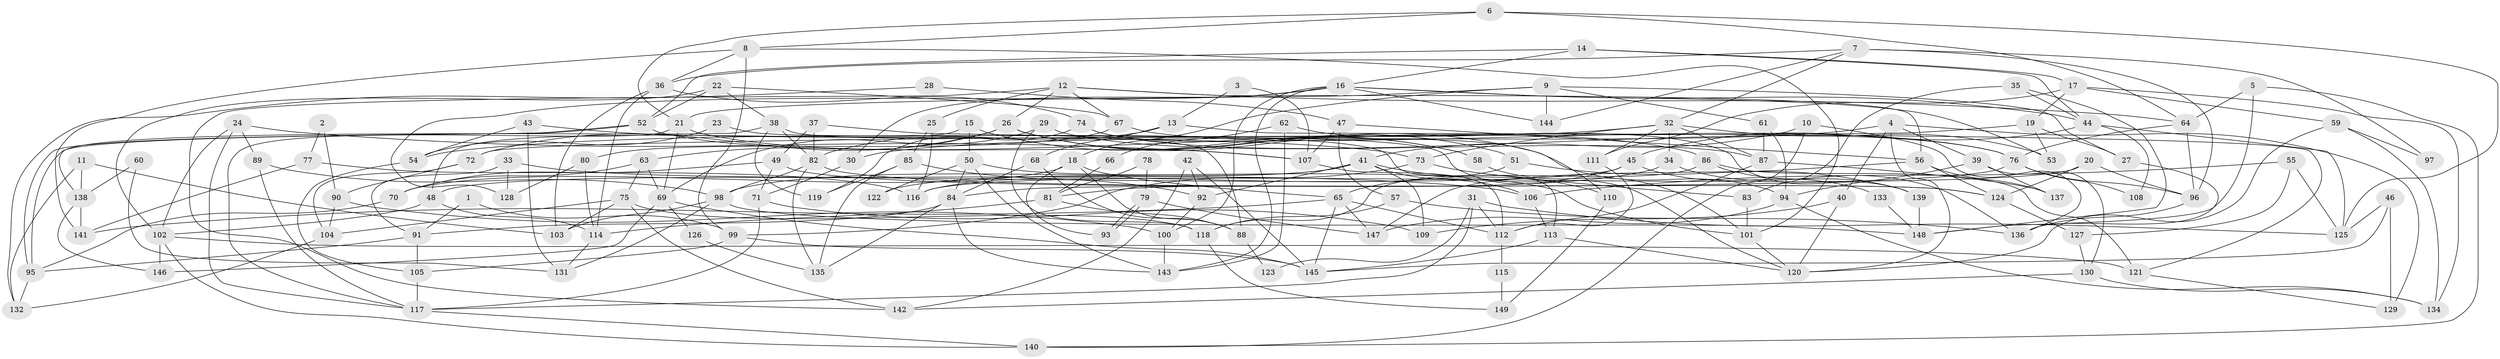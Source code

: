 // coarse degree distribution, {9: 0.009523809523809525, 4: 0.21904761904761905, 5: 0.23809523809523808, 7: 0.06666666666666667, 3: 0.14285714285714285, 2: 0.09523809523809523, 6: 0.19047619047619047, 8: 0.0380952380952381}
// Generated by graph-tools (version 1.1) at 2025/37/03/04/25 23:37:11]
// undirected, 149 vertices, 298 edges
graph export_dot {
  node [color=gray90,style=filled];
  1;
  2;
  3;
  4;
  5;
  6;
  7;
  8;
  9;
  10;
  11;
  12;
  13;
  14;
  15;
  16;
  17;
  18;
  19;
  20;
  21;
  22;
  23;
  24;
  25;
  26;
  27;
  28;
  29;
  30;
  31;
  32;
  33;
  34;
  35;
  36;
  37;
  38;
  39;
  40;
  41;
  42;
  43;
  44;
  45;
  46;
  47;
  48;
  49;
  50;
  51;
  52;
  53;
  54;
  55;
  56;
  57;
  58;
  59;
  60;
  61;
  62;
  63;
  64;
  65;
  66;
  67;
  68;
  69;
  70;
  71;
  72;
  73;
  74;
  75;
  76;
  77;
  78;
  79;
  80;
  81;
  82;
  83;
  84;
  85;
  86;
  87;
  88;
  89;
  90;
  91;
  92;
  93;
  94;
  95;
  96;
  97;
  98;
  99;
  100;
  101;
  102;
  103;
  104;
  105;
  106;
  107;
  108;
  109;
  110;
  111;
  112;
  113;
  114;
  115;
  116;
  117;
  118;
  119;
  120;
  121;
  122;
  123;
  124;
  125;
  126;
  127;
  128;
  129;
  130;
  131;
  132;
  133;
  134;
  135;
  136;
  137;
  138;
  139;
  140;
  141;
  142;
  143;
  144;
  145;
  146;
  147;
  148;
  149;
  1 -- 99;
  1 -- 91;
  2 -- 77;
  2 -- 90;
  3 -- 107;
  3 -- 13;
  4 -- 39;
  4 -- 30;
  4 -- 40;
  4 -- 120;
  4 -- 129;
  5 -- 148;
  5 -- 64;
  5 -- 140;
  6 -- 8;
  6 -- 21;
  6 -- 64;
  6 -- 125;
  7 -- 144;
  7 -- 32;
  7 -- 36;
  7 -- 96;
  7 -- 97;
  8 -- 99;
  8 -- 101;
  8 -- 36;
  8 -- 141;
  9 -- 27;
  9 -- 21;
  9 -- 18;
  9 -- 61;
  9 -- 144;
  10 -- 136;
  10 -- 41;
  10 -- 140;
  11 -- 132;
  11 -- 138;
  11 -- 103;
  12 -- 142;
  12 -- 26;
  12 -- 25;
  12 -- 56;
  12 -- 64;
  12 -- 67;
  13 -- 82;
  13 -- 121;
  13 -- 68;
  14 -- 52;
  14 -- 44;
  14 -- 16;
  14 -- 17;
  15 -- 58;
  15 -- 50;
  15 -- 48;
  16 -- 44;
  16 -- 30;
  16 -- 53;
  16 -- 100;
  16 -- 128;
  16 -- 143;
  16 -- 144;
  17 -- 19;
  17 -- 59;
  17 -- 111;
  17 -- 134;
  18 -- 88;
  18 -- 65;
  18 -- 70;
  18 -- 93;
  19 -- 72;
  19 -- 53;
  19 -- 27;
  20 -- 124;
  20 -- 96;
  20 -- 116;
  21 -- 117;
  21 -- 69;
  21 -- 86;
  22 -- 52;
  22 -- 67;
  22 -- 38;
  22 -- 102;
  23 -- 113;
  23 -- 54;
  24 -- 117;
  24 -- 102;
  24 -- 89;
  24 -- 107;
  25 -- 85;
  25 -- 116;
  26 -- 63;
  26 -- 94;
  26 -- 51;
  26 -- 58;
  26 -- 72;
  27 -- 136;
  28 -- 47;
  28 -- 132;
  29 -- 118;
  29 -- 87;
  29 -- 69;
  30 -- 71;
  31 -- 125;
  31 -- 117;
  31 -- 112;
  31 -- 123;
  32 -- 111;
  32 -- 73;
  32 -- 34;
  32 -- 53;
  32 -- 54;
  32 -- 87;
  33 -- 128;
  33 -- 91;
  33 -- 106;
  34 -- 81;
  34 -- 136;
  35 -- 148;
  35 -- 83;
  35 -- 44;
  36 -- 74;
  36 -- 103;
  36 -- 114;
  37 -- 82;
  37 -- 49;
  37 -- 88;
  38 -- 138;
  38 -- 82;
  38 -- 119;
  38 -- 120;
  39 -- 130;
  39 -- 94;
  39 -- 137;
  40 -- 120;
  40 -- 109;
  41 -- 109;
  41 -- 106;
  41 -- 92;
  41 -- 98;
  41 -- 110;
  41 -- 122;
  42 -- 92;
  42 -- 145;
  42 -- 142;
  43 -- 131;
  43 -- 54;
  43 -- 73;
  44 -- 45;
  44 -- 108;
  44 -- 125;
  45 -- 65;
  45 -- 48;
  45 -- 133;
  46 -- 129;
  46 -- 125;
  46 -- 145;
  47 -- 56;
  47 -- 107;
  47 -- 57;
  48 -- 102;
  48 -- 114;
  49 -- 70;
  49 -- 124;
  49 -- 71;
  50 -- 143;
  50 -- 84;
  50 -- 101;
  50 -- 122;
  51 -- 116;
  51 -- 139;
  52 -- 107;
  52 -- 95;
  52 -- 95;
  54 -- 105;
  55 -- 106;
  55 -- 125;
  55 -- 127;
  56 -- 137;
  56 -- 124;
  56 -- 147;
  57 -- 136;
  57 -- 118;
  58 -- 101;
  59 -- 120;
  59 -- 97;
  59 -- 134;
  60 -- 138;
  60 -- 131;
  61 -- 94;
  61 -- 87;
  62 -- 139;
  62 -- 143;
  62 -- 66;
  63 -- 75;
  63 -- 69;
  63 -- 70;
  64 -- 76;
  64 -- 96;
  65 -- 112;
  65 -- 141;
  65 -- 145;
  65 -- 147;
  66 -- 81;
  67 -- 76;
  67 -- 80;
  68 -- 84;
  68 -- 88;
  69 -- 145;
  69 -- 126;
  69 -- 146;
  70 -- 95;
  71 -- 117;
  71 -- 109;
  72 -- 104;
  72 -- 90;
  73 -- 99;
  73 -- 83;
  74 -- 76;
  74 -- 110;
  74 -- 119;
  75 -- 142;
  75 -- 103;
  75 -- 104;
  75 -- 118;
  76 -- 96;
  76 -- 84;
  76 -- 108;
  77 -- 141;
  77 -- 116;
  78 -- 81;
  78 -- 79;
  79 -- 93;
  79 -- 93;
  79 -- 147;
  80 -- 114;
  80 -- 128;
  81 -- 88;
  81 -- 114;
  82 -- 98;
  82 -- 124;
  82 -- 135;
  83 -- 101;
  84 -- 135;
  84 -- 91;
  84 -- 143;
  85 -- 92;
  85 -- 119;
  85 -- 135;
  86 -- 118;
  86 -- 121;
  86 -- 139;
  87 -- 112;
  87 -- 137;
  88 -- 123;
  89 -- 98;
  89 -- 117;
  90 -- 100;
  90 -- 104;
  91 -- 95;
  91 -- 105;
  92 -- 100;
  94 -- 147;
  94 -- 134;
  95 -- 132;
  96 -- 136;
  98 -- 103;
  98 -- 131;
  98 -- 148;
  99 -- 145;
  99 -- 105;
  100 -- 143;
  101 -- 120;
  102 -- 140;
  102 -- 121;
  102 -- 146;
  104 -- 132;
  105 -- 117;
  106 -- 113;
  107 -- 112;
  110 -- 149;
  111 -- 112;
  112 -- 115;
  113 -- 120;
  113 -- 145;
  114 -- 131;
  115 -- 149;
  117 -- 140;
  118 -- 149;
  121 -- 129;
  124 -- 127;
  126 -- 135;
  127 -- 130;
  130 -- 134;
  130 -- 142;
  133 -- 148;
  138 -- 146;
  138 -- 141;
  139 -- 148;
}
